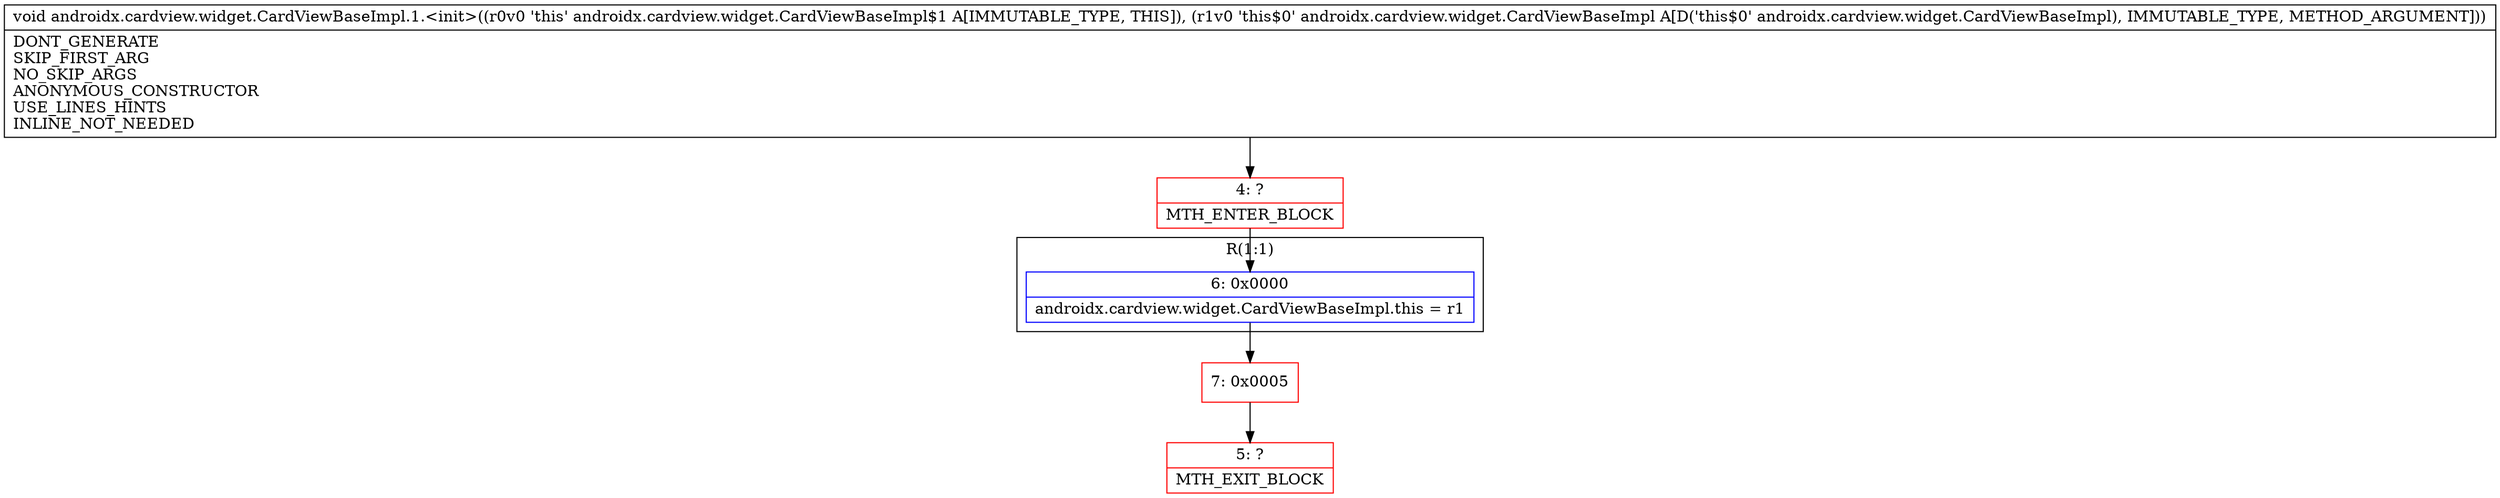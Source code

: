 digraph "CFG forandroidx.cardview.widget.CardViewBaseImpl.1.\<init\>(Landroidx\/cardview\/widget\/CardViewBaseImpl;)V" {
subgraph cluster_Region_1419354205 {
label = "R(1:1)";
node [shape=record,color=blue];
Node_6 [shape=record,label="{6\:\ 0x0000|androidx.cardview.widget.CardViewBaseImpl.this = r1\l}"];
}
Node_4 [shape=record,color=red,label="{4\:\ ?|MTH_ENTER_BLOCK\l}"];
Node_7 [shape=record,color=red,label="{7\:\ 0x0005}"];
Node_5 [shape=record,color=red,label="{5\:\ ?|MTH_EXIT_BLOCK\l}"];
MethodNode[shape=record,label="{void androidx.cardview.widget.CardViewBaseImpl.1.\<init\>((r0v0 'this' androidx.cardview.widget.CardViewBaseImpl$1 A[IMMUTABLE_TYPE, THIS]), (r1v0 'this$0' androidx.cardview.widget.CardViewBaseImpl A[D('this$0' androidx.cardview.widget.CardViewBaseImpl), IMMUTABLE_TYPE, METHOD_ARGUMENT]))  | DONT_GENERATE\lSKIP_FIRST_ARG\lNO_SKIP_ARGS\lANONYMOUS_CONSTRUCTOR\lUSE_LINES_HINTS\lINLINE_NOT_NEEDED\l}"];
MethodNode -> Node_4;Node_6 -> Node_7;
Node_4 -> Node_6;
Node_7 -> Node_5;
}

